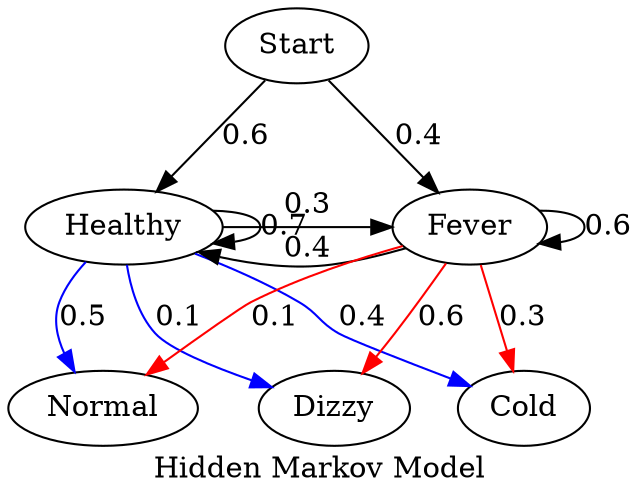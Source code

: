 digraph G {
  label="Hidden Markov Model"

  start [label = Start]
  healthy [label = Healthy]
  fever [label = Fever]
  normal [label = Normal]
  cold [label = Cold]
  dizzy [label = Dizzy]


  { rank = same; healthy; fever}
  { rank = same; normal; dizzy; cold}

  start -> healthy [label = 0.6]
  start -> fever [label = 0.4]

  healthy -> healthy [label = 0.7]
  healthy -> fever [label = 0.3]

  fever -> healthy [label = 0.4]
  fever -> fever [label = 0.6]

  healthy -> normal [label = 0.5, color = blue]
  healthy -> cold [label = 0.4, color = blue]
  healthy -> dizzy [label = 0.1, color = blue]

  fever -> normal [label = 0.1, color = red]
  fever -> cold [label = 0.3, color = red]
  fever -> dizzy [label = 0.6, color = red]
}
